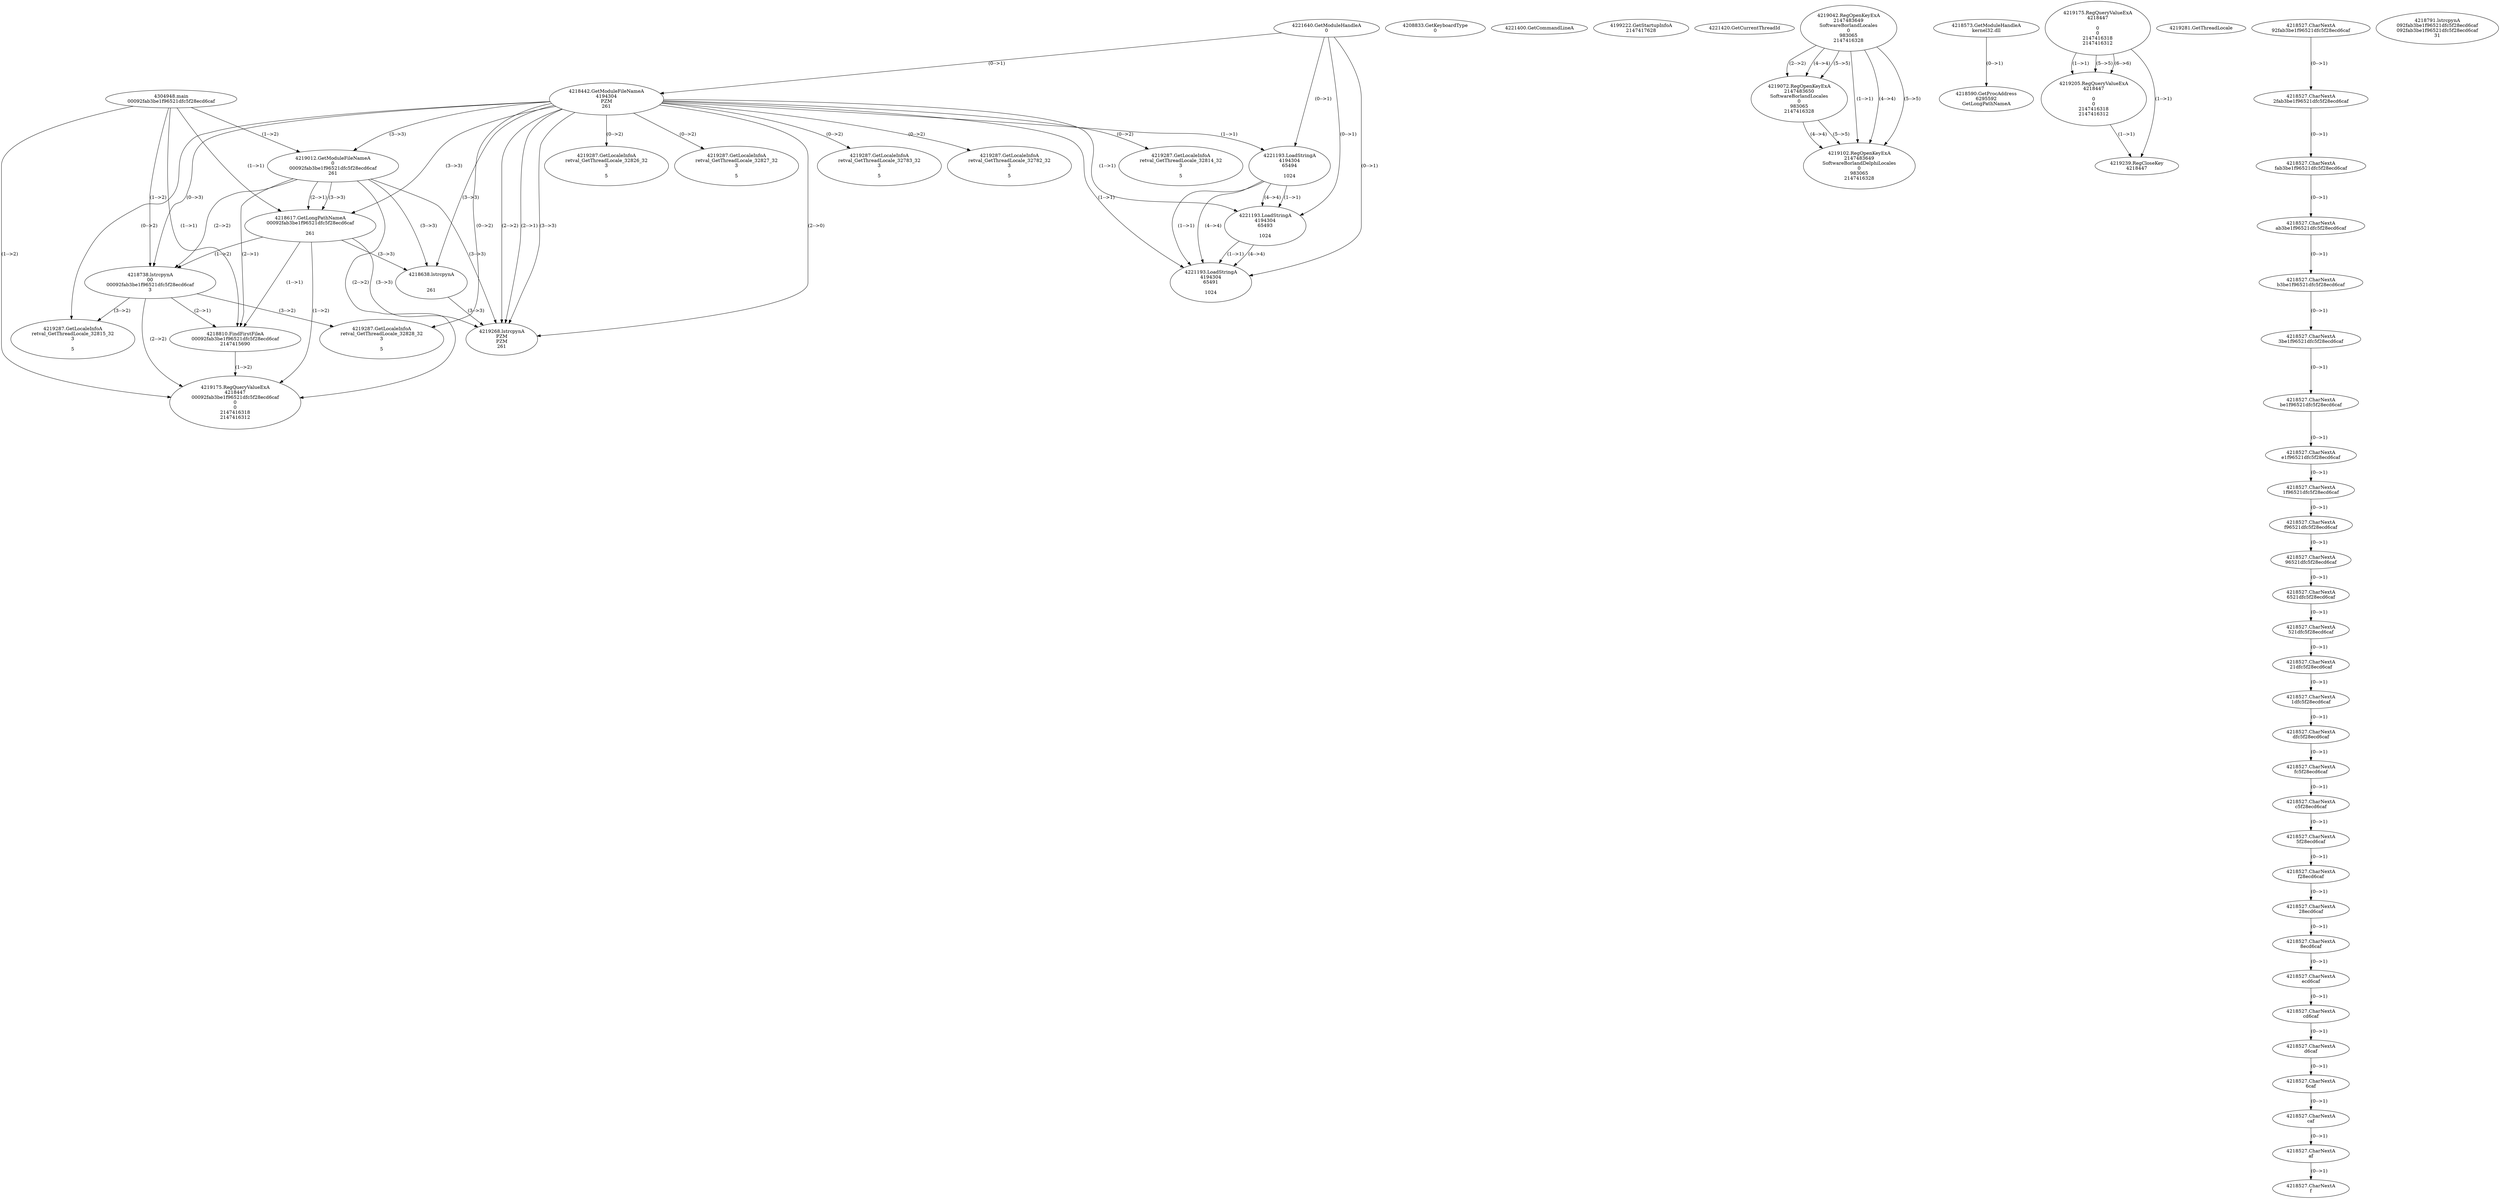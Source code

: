 // Global SCDG with merge call
digraph {
	0 [label="4304948.main
00092fab3be1f96521dfc5f28ecd6caf"]
	1 [label="4221640.GetModuleHandleA
0"]
	2 [label="4208833.GetKeyboardType
0"]
	3 [label="4221400.GetCommandLineA
"]
	4 [label="4199222.GetStartupInfoA
2147417628"]
	5 [label="4221420.GetCurrentThreadId
"]
	6 [label="4218442.GetModuleFileNameA
4194304
PZM
261"]
	1 -> 6 [label="(0-->1)"]
	7 [label="4219012.GetModuleFileNameA
0
00092fab3be1f96521dfc5f28ecd6caf
261"]
	0 -> 7 [label="(1-->2)"]
	6 -> 7 [label="(3-->3)"]
	8 [label="4219042.RegOpenKeyExA
2147483649
Software\Borland\Locales
0
983065
2147416328"]
	9 [label="4219072.RegOpenKeyExA
2147483650
Software\Borland\Locales
0
983065
2147416328"]
	8 -> 9 [label="(2-->2)"]
	8 -> 9 [label="(4-->4)"]
	8 -> 9 [label="(5-->5)"]
	10 [label="4219102.RegOpenKeyExA
2147483649
Software\Borland\Delphi\Locales
0
983065
2147416328"]
	8 -> 10 [label="(1-->1)"]
	8 -> 10 [label="(4-->4)"]
	9 -> 10 [label="(4-->4)"]
	8 -> 10 [label="(5-->5)"]
	9 -> 10 [label="(5-->5)"]
	11 [label="4218573.GetModuleHandleA
kernel32.dll"]
	12 [label="4218590.GetProcAddress
6295592
GetLongPathNameA"]
	11 -> 12 [label="(0-->1)"]
	13 [label="4218617.GetLongPathNameA
00092fab3be1f96521dfc5f28ecd6caf

261"]
	0 -> 13 [label="(1-->1)"]
	7 -> 13 [label="(2-->1)"]
	6 -> 13 [label="(3-->3)"]
	7 -> 13 [label="(3-->3)"]
	14 [label="4218638.lstrcpynA


261"]
	6 -> 14 [label="(3-->3)"]
	7 -> 14 [label="(3-->3)"]
	13 -> 14 [label="(3-->3)"]
	15 [label="4219175.RegQueryValueExA
4218447

0
0
2147416318
2147416312"]
	16 [label="4219205.RegQueryValueExA
4218447

0
0
2147416318
2147416312"]
	15 -> 16 [label="(1-->1)"]
	15 -> 16 [label="(5-->5)"]
	15 -> 16 [label="(6-->6)"]
	17 [label="4219239.RegCloseKey
4218447"]
	15 -> 17 [label="(1-->1)"]
	16 -> 17 [label="(1-->1)"]
	18 [label="4219268.lstrcpynA
PZM
PZM
261"]
	6 -> 18 [label="(2-->1)"]
	6 -> 18 [label="(2-->2)"]
	6 -> 18 [label="(3-->3)"]
	7 -> 18 [label="(3-->3)"]
	13 -> 18 [label="(3-->3)"]
	14 -> 18 [label="(3-->3)"]
	6 -> 18 [label="(2-->0)"]
	19 [label="4219281.GetThreadLocale
"]
	20 [label="4219287.GetLocaleInfoA
retval_GetThreadLocale_32814_32
3

5"]
	6 -> 20 [label="(0-->2)"]
	21 [label="4221193.LoadStringA
4194304
65494

1024"]
	1 -> 21 [label="(0-->1)"]
	6 -> 21 [label="(1-->1)"]
	22 [label="4218738.lstrcpynA
00
00092fab3be1f96521dfc5f28ecd6caf
3"]
	0 -> 22 [label="(1-->2)"]
	7 -> 22 [label="(2-->2)"]
	13 -> 22 [label="(1-->2)"]
	6 -> 22 [label="(0-->3)"]
	23 [label="4218527.CharNextA
92fab3be1f96521dfc5f28ecd6caf"]
	24 [label="4218527.CharNextA
2fab3be1f96521dfc5f28ecd6caf"]
	23 -> 24 [label="(0-->1)"]
	25 [label="4218527.CharNextA
fab3be1f96521dfc5f28ecd6caf"]
	24 -> 25 [label="(0-->1)"]
	26 [label="4218527.CharNextA
ab3be1f96521dfc5f28ecd6caf"]
	25 -> 26 [label="(0-->1)"]
	27 [label="4218527.CharNextA
b3be1f96521dfc5f28ecd6caf"]
	26 -> 27 [label="(0-->1)"]
	28 [label="4218527.CharNextA
3be1f96521dfc5f28ecd6caf"]
	27 -> 28 [label="(0-->1)"]
	29 [label="4218527.CharNextA
be1f96521dfc5f28ecd6caf"]
	28 -> 29 [label="(0-->1)"]
	30 [label="4218527.CharNextA
e1f96521dfc5f28ecd6caf"]
	29 -> 30 [label="(0-->1)"]
	31 [label="4218527.CharNextA
1f96521dfc5f28ecd6caf"]
	30 -> 31 [label="(0-->1)"]
	32 [label="4218527.CharNextA
f96521dfc5f28ecd6caf"]
	31 -> 32 [label="(0-->1)"]
	33 [label="4218527.CharNextA
96521dfc5f28ecd6caf"]
	32 -> 33 [label="(0-->1)"]
	34 [label="4218527.CharNextA
6521dfc5f28ecd6caf"]
	33 -> 34 [label="(0-->1)"]
	35 [label="4218527.CharNextA
521dfc5f28ecd6caf"]
	34 -> 35 [label="(0-->1)"]
	36 [label="4218527.CharNextA
21dfc5f28ecd6caf"]
	35 -> 36 [label="(0-->1)"]
	37 [label="4218527.CharNextA
1dfc5f28ecd6caf"]
	36 -> 37 [label="(0-->1)"]
	38 [label="4218527.CharNextA
dfc5f28ecd6caf"]
	37 -> 38 [label="(0-->1)"]
	39 [label="4218527.CharNextA
fc5f28ecd6caf"]
	38 -> 39 [label="(0-->1)"]
	40 [label="4218527.CharNextA
c5f28ecd6caf"]
	39 -> 40 [label="(0-->1)"]
	41 [label="4218527.CharNextA
5f28ecd6caf"]
	40 -> 41 [label="(0-->1)"]
	42 [label="4218527.CharNextA
f28ecd6caf"]
	41 -> 42 [label="(0-->1)"]
	43 [label="4218527.CharNextA
28ecd6caf"]
	42 -> 43 [label="(0-->1)"]
	44 [label="4218527.CharNextA
8ecd6caf"]
	43 -> 44 [label="(0-->1)"]
	45 [label="4218527.CharNextA
ecd6caf"]
	44 -> 45 [label="(0-->1)"]
	46 [label="4218527.CharNextA
cd6caf"]
	45 -> 46 [label="(0-->1)"]
	47 [label="4218527.CharNextA
d6caf"]
	46 -> 47 [label="(0-->1)"]
	48 [label="4218527.CharNextA
6caf"]
	47 -> 48 [label="(0-->1)"]
	49 [label="4218527.CharNextA
caf"]
	48 -> 49 [label="(0-->1)"]
	50 [label="4218527.CharNextA
af"]
	49 -> 50 [label="(0-->1)"]
	51 [label="4218527.CharNextA
f"]
	50 -> 51 [label="(0-->1)"]
	52 [label="4218791.lstrcpynA
092fab3be1f96521dfc5f28ecd6caf
092fab3be1f96521dfc5f28ecd6caf
31"]
	53 [label="4218810.FindFirstFileA
00092fab3be1f96521dfc5f28ecd6caf
2147415690"]
	0 -> 53 [label="(1-->1)"]
	7 -> 53 [label="(2-->1)"]
	13 -> 53 [label="(1-->1)"]
	22 -> 53 [label="(2-->1)"]
	54 [label="4219175.RegQueryValueExA
4218447
00092fab3be1f96521dfc5f28ecd6caf
0
0
2147416318
2147416312"]
	0 -> 54 [label="(1-->2)"]
	7 -> 54 [label="(2-->2)"]
	13 -> 54 [label="(1-->2)"]
	22 -> 54 [label="(2-->2)"]
	53 -> 54 [label="(1-->2)"]
	55 [label="4219287.GetLocaleInfoA
retval_GetThreadLocale_32815_32
3

5"]
	6 -> 55 [label="(0-->2)"]
	22 -> 55 [label="(3-->2)"]
	56 [label="4219287.GetLocaleInfoA
retval_GetThreadLocale_32826_32
3

5"]
	6 -> 56 [label="(0-->2)"]
	57 [label="4219287.GetLocaleInfoA
retval_GetThreadLocale_32827_32
3

5"]
	6 -> 57 [label="(0-->2)"]
	58 [label="4219287.GetLocaleInfoA
retval_GetThreadLocale_32828_32
3

5"]
	6 -> 58 [label="(0-->2)"]
	22 -> 58 [label="(3-->2)"]
	59 [label="4219287.GetLocaleInfoA
retval_GetThreadLocale_32783_32
3

5"]
	6 -> 59 [label="(0-->2)"]
	60 [label="4221193.LoadStringA
4194304
65493

1024"]
	1 -> 60 [label="(0-->1)"]
	6 -> 60 [label="(1-->1)"]
	21 -> 60 [label="(1-->1)"]
	21 -> 60 [label="(4-->4)"]
	61 [label="4221193.LoadStringA
4194304
65491

1024"]
	1 -> 61 [label="(0-->1)"]
	6 -> 61 [label="(1-->1)"]
	21 -> 61 [label="(1-->1)"]
	60 -> 61 [label="(1-->1)"]
	21 -> 61 [label="(4-->4)"]
	60 -> 61 [label="(4-->4)"]
	62 [label="4219287.GetLocaleInfoA
retval_GetThreadLocale_32782_32
3

5"]
	6 -> 62 [label="(0-->2)"]
}
